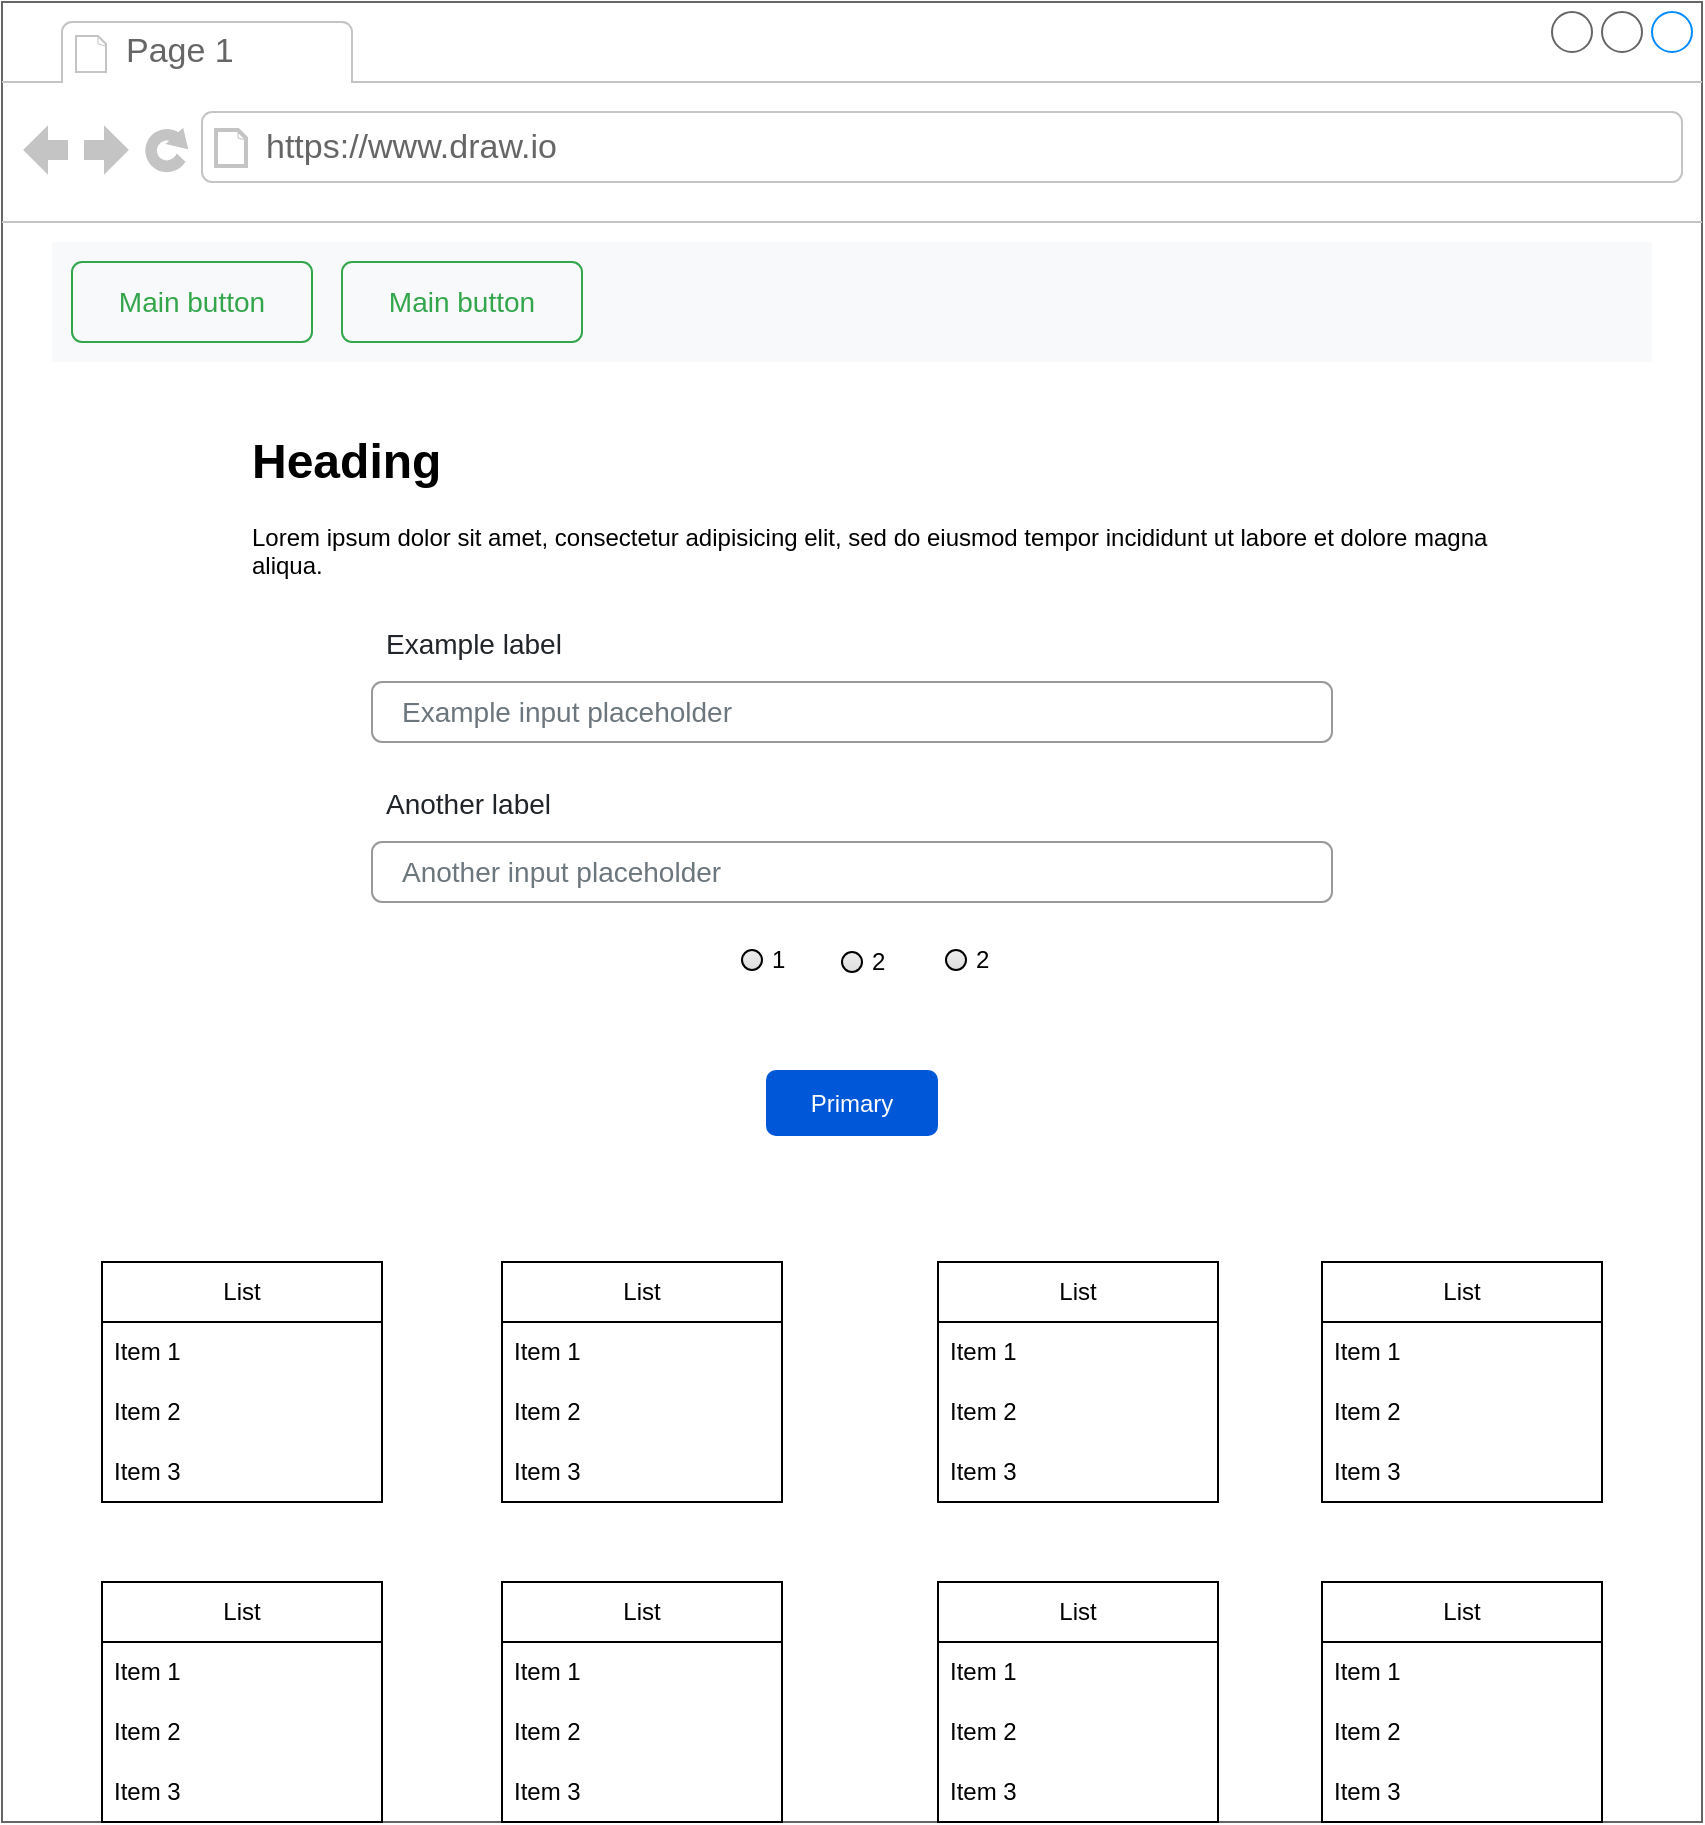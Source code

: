 <mxfile version="21.6.8" type="device" pages="4">
  <diagram name="desktop" id="8ltkF7mbrFNetGxpodpA">
    <mxGraphModel dx="1674" dy="750" grid="1" gridSize="10" guides="1" tooltips="1" connect="1" arrows="1" fold="1" page="1" pageScale="1" pageWidth="850" pageHeight="1100" math="0" shadow="0">
      <root>
        <mxCell id="0" />
        <mxCell id="1" parent="0" />
        <mxCell id="4q87aIqz-qtx2g9RAF5K-1" value="" style="strokeWidth=1;shadow=0;dashed=0;align=center;html=1;shape=mxgraph.mockup.containers.browserWindow;rSize=0;strokeColor=#666666;strokeColor2=#008cff;strokeColor3=#c4c4c4;mainText=,;recursiveResize=0;" vertex="1" parent="1">
          <mxGeometry width="850" height="910" as="geometry" />
        </mxCell>
        <mxCell id="4q87aIqz-qtx2g9RAF5K-2" value="Page 1" style="strokeWidth=1;shadow=0;dashed=0;align=center;html=1;shape=mxgraph.mockup.containers.anchor;fontSize=17;fontColor=#666666;align=left;whiteSpace=wrap;" vertex="1" parent="4q87aIqz-qtx2g9RAF5K-1">
          <mxGeometry x="60" y="12" width="110" height="26" as="geometry" />
        </mxCell>
        <mxCell id="4q87aIqz-qtx2g9RAF5K-3" value="https://www.draw.io" style="strokeWidth=1;shadow=0;dashed=0;align=center;html=1;shape=mxgraph.mockup.containers.anchor;rSize=0;fontSize=17;fontColor=#666666;align=left;" vertex="1" parent="4q87aIqz-qtx2g9RAF5K-1">
          <mxGeometry x="130" y="60" width="250" height="26" as="geometry" />
        </mxCell>
        <mxCell id="4q87aIqz-qtx2g9RAF5K-4" value="&lt;h1&gt;Heading&lt;/h1&gt;&lt;p&gt;Lorem ipsum dolor sit amet, consectetur adipisicing elit, sed do eiusmod tempor incididunt ut labore et dolore magna aliqua.&lt;/p&gt;" style="text;html=1;strokeColor=none;fillColor=none;spacing=5;spacingTop=-20;whiteSpace=wrap;overflow=hidden;rounded=0;" vertex="1" parent="4q87aIqz-qtx2g9RAF5K-1">
          <mxGeometry x="120" y="210" width="630" height="120" as="geometry" />
        </mxCell>
        <mxCell id="4q87aIqz-qtx2g9RAF5K-5" value="" style="html=1;shadow=0;dashed=0;fillColor=#F8F9FA;strokeColor=none;fontSize=16;fontColor=#181819;align=left;spacing=15;" vertex="1" parent="4q87aIqz-qtx2g9RAF5K-1">
          <mxGeometry x="25" y="120" width="800" height="60" as="geometry" />
        </mxCell>
        <mxCell id="4q87aIqz-qtx2g9RAF5K-6" value="Main button" style="html=1;shadow=0;dashed=0;shape=mxgraph.bootstrap.rrect;rSize=5;strokeColor=#33A64C;html=1;whiteSpace=wrap;fillColor=none;fontColor=#33A64C;align=center;spacingLeft=0;fontSize=14;" vertex="1" parent="4q87aIqz-qtx2g9RAF5K-5">
          <mxGeometry width="120" height="40" relative="1" as="geometry">
            <mxPoint x="10" y="10" as="offset" />
          </mxGeometry>
        </mxCell>
        <mxCell id="4q87aIqz-qtx2g9RAF5K-8" value="Main button" style="html=1;shadow=0;dashed=0;shape=mxgraph.bootstrap.rrect;rSize=5;strokeColor=#33A64C;html=1;whiteSpace=wrap;fillColor=none;fontColor=#33A64C;align=center;spacingLeft=0;fontSize=14;" vertex="1" parent="4q87aIqz-qtx2g9RAF5K-5">
          <mxGeometry x="145" y="10" width="120" height="40" as="geometry" />
        </mxCell>
        <mxCell id="4q87aIqz-qtx2g9RAF5K-9" value="Example label" style="fillColor=none;strokeColor=none;align=left;fontSize=14;fontColor=#212529;" vertex="1" parent="4q87aIqz-qtx2g9RAF5K-1">
          <mxGeometry x="190" y="300" width="260" height="40" as="geometry" />
        </mxCell>
        <mxCell id="4q87aIqz-qtx2g9RAF5K-10" value="Example input placeholder" style="html=1;shadow=0;dashed=0;shape=mxgraph.bootstrap.rrect;rSize=5;fillColor=none;strokeColor=#999999;align=left;spacing=15;fontSize=14;fontColor=#6C767D;" vertex="1" parent="4q87aIqz-qtx2g9RAF5K-1">
          <mxGeometry width="480" height="30" relative="1" as="geometry">
            <mxPoint x="185" y="340" as="offset" />
          </mxGeometry>
        </mxCell>
        <mxCell id="4q87aIqz-qtx2g9RAF5K-11" value="Another label" style="fillColor=none;strokeColor=none;align=left;fontSize=14;fontColor=#212529;" vertex="1" parent="4q87aIqz-qtx2g9RAF5K-1">
          <mxGeometry width="260" height="40" relative="1" as="geometry">
            <mxPoint x="190" y="380" as="offset" />
          </mxGeometry>
        </mxCell>
        <mxCell id="4q87aIqz-qtx2g9RAF5K-12" value="Another input placeholder" style="html=1;shadow=0;dashed=0;shape=mxgraph.bootstrap.rrect;rSize=5;fillColor=none;strokeColor=#999999;align=left;spacing=15;fontSize=14;fontColor=#6C767D;" vertex="1" parent="4q87aIqz-qtx2g9RAF5K-1">
          <mxGeometry width="480" height="30" relative="1" as="geometry">
            <mxPoint x="185" y="420" as="offset" />
          </mxGeometry>
        </mxCell>
        <mxCell id="4q87aIqz-qtx2g9RAF5K-13" value="Primary" style="rounded=1;fillColor=#0057D8;strokeColor=none;html=1;whiteSpace=wrap;fontColor=#ffffff;align=center;verticalAlign=middle;fontStyle=0;fontSize=12;sketch=0;" vertex="1" parent="4q87aIqz-qtx2g9RAF5K-1">
          <mxGeometry x="382" y="534" width="86" height="33" as="geometry" />
        </mxCell>
        <mxCell id="4q87aIqz-qtx2g9RAF5K-14" value="List" style="swimlane;fontStyle=0;childLayout=stackLayout;horizontal=1;startSize=30;horizontalStack=0;resizeParent=1;resizeParentMax=0;resizeLast=0;collapsible=1;marginBottom=0;whiteSpace=wrap;html=1;" vertex="1" parent="4q87aIqz-qtx2g9RAF5K-1">
          <mxGeometry x="50" y="630" width="140" height="120" as="geometry" />
        </mxCell>
        <mxCell id="4q87aIqz-qtx2g9RAF5K-15" value="Item 1" style="text;strokeColor=none;fillColor=none;align=left;verticalAlign=middle;spacingLeft=4;spacingRight=4;overflow=hidden;points=[[0,0.5],[1,0.5]];portConstraint=eastwest;rotatable=0;whiteSpace=wrap;html=1;" vertex="1" parent="4q87aIqz-qtx2g9RAF5K-14">
          <mxGeometry y="30" width="140" height="30" as="geometry" />
        </mxCell>
        <mxCell id="4q87aIqz-qtx2g9RAF5K-16" value="Item 2" style="text;strokeColor=none;fillColor=none;align=left;verticalAlign=middle;spacingLeft=4;spacingRight=4;overflow=hidden;points=[[0,0.5],[1,0.5]];portConstraint=eastwest;rotatable=0;whiteSpace=wrap;html=1;" vertex="1" parent="4q87aIqz-qtx2g9RAF5K-14">
          <mxGeometry y="60" width="140" height="30" as="geometry" />
        </mxCell>
        <mxCell id="4q87aIqz-qtx2g9RAF5K-17" value="Item 3" style="text;strokeColor=none;fillColor=none;align=left;verticalAlign=middle;spacingLeft=4;spacingRight=4;overflow=hidden;points=[[0,0.5],[1,0.5]];portConstraint=eastwest;rotatable=0;whiteSpace=wrap;html=1;" vertex="1" parent="4q87aIqz-qtx2g9RAF5K-14">
          <mxGeometry y="90" width="140" height="30" as="geometry" />
        </mxCell>
        <mxCell id="4q87aIqz-qtx2g9RAF5K-38" value="List" style="swimlane;fontStyle=0;childLayout=stackLayout;horizontal=1;startSize=30;horizontalStack=0;resizeParent=1;resizeParentMax=0;resizeLast=0;collapsible=1;marginBottom=0;whiteSpace=wrap;html=1;" vertex="1" parent="4q87aIqz-qtx2g9RAF5K-1">
          <mxGeometry x="660" y="630" width="140" height="120" as="geometry" />
        </mxCell>
        <mxCell id="4q87aIqz-qtx2g9RAF5K-39" value="Item 1" style="text;strokeColor=none;fillColor=none;align=left;verticalAlign=middle;spacingLeft=4;spacingRight=4;overflow=hidden;points=[[0,0.5],[1,0.5]];portConstraint=eastwest;rotatable=0;whiteSpace=wrap;html=1;" vertex="1" parent="4q87aIqz-qtx2g9RAF5K-38">
          <mxGeometry y="30" width="140" height="30" as="geometry" />
        </mxCell>
        <mxCell id="4q87aIqz-qtx2g9RAF5K-40" value="Item 2" style="text;strokeColor=none;fillColor=none;align=left;verticalAlign=middle;spacingLeft=4;spacingRight=4;overflow=hidden;points=[[0,0.5],[1,0.5]];portConstraint=eastwest;rotatable=0;whiteSpace=wrap;html=1;" vertex="1" parent="4q87aIqz-qtx2g9RAF5K-38">
          <mxGeometry y="60" width="140" height="30" as="geometry" />
        </mxCell>
        <mxCell id="4q87aIqz-qtx2g9RAF5K-41" value="Item 3" style="text;strokeColor=none;fillColor=none;align=left;verticalAlign=middle;spacingLeft=4;spacingRight=4;overflow=hidden;points=[[0,0.5],[1,0.5]];portConstraint=eastwest;rotatable=0;whiteSpace=wrap;html=1;" vertex="1" parent="4q87aIqz-qtx2g9RAF5K-38">
          <mxGeometry y="90" width="140" height="30" as="geometry" />
        </mxCell>
        <mxCell id="4q87aIqz-qtx2g9RAF5K-34" value="List" style="swimlane;fontStyle=0;childLayout=stackLayout;horizontal=1;startSize=30;horizontalStack=0;resizeParent=1;resizeParentMax=0;resizeLast=0;collapsible=1;marginBottom=0;whiteSpace=wrap;html=1;" vertex="1" parent="4q87aIqz-qtx2g9RAF5K-1">
          <mxGeometry x="468" y="630" width="140" height="120" as="geometry" />
        </mxCell>
        <mxCell id="4q87aIqz-qtx2g9RAF5K-35" value="Item 1" style="text;strokeColor=none;fillColor=none;align=left;verticalAlign=middle;spacingLeft=4;spacingRight=4;overflow=hidden;points=[[0,0.5],[1,0.5]];portConstraint=eastwest;rotatable=0;whiteSpace=wrap;html=1;" vertex="1" parent="4q87aIqz-qtx2g9RAF5K-34">
          <mxGeometry y="30" width="140" height="30" as="geometry" />
        </mxCell>
        <mxCell id="4q87aIqz-qtx2g9RAF5K-36" value="Item 2" style="text;strokeColor=none;fillColor=none;align=left;verticalAlign=middle;spacingLeft=4;spacingRight=4;overflow=hidden;points=[[0,0.5],[1,0.5]];portConstraint=eastwest;rotatable=0;whiteSpace=wrap;html=1;" vertex="1" parent="4q87aIqz-qtx2g9RAF5K-34">
          <mxGeometry y="60" width="140" height="30" as="geometry" />
        </mxCell>
        <mxCell id="4q87aIqz-qtx2g9RAF5K-37" value="Item 3" style="text;strokeColor=none;fillColor=none;align=left;verticalAlign=middle;spacingLeft=4;spacingRight=4;overflow=hidden;points=[[0,0.5],[1,0.5]];portConstraint=eastwest;rotatable=0;whiteSpace=wrap;html=1;" vertex="1" parent="4q87aIqz-qtx2g9RAF5K-34">
          <mxGeometry y="90" width="140" height="30" as="geometry" />
        </mxCell>
        <mxCell id="4q87aIqz-qtx2g9RAF5K-30" value="List" style="swimlane;fontStyle=0;childLayout=stackLayout;horizontal=1;startSize=30;horizontalStack=0;resizeParent=1;resizeParentMax=0;resizeLast=0;collapsible=1;marginBottom=0;whiteSpace=wrap;html=1;" vertex="1" parent="4q87aIqz-qtx2g9RAF5K-1">
          <mxGeometry x="250" y="630" width="140" height="120" as="geometry" />
        </mxCell>
        <mxCell id="4q87aIqz-qtx2g9RAF5K-31" value="Item 1" style="text;strokeColor=none;fillColor=none;align=left;verticalAlign=middle;spacingLeft=4;spacingRight=4;overflow=hidden;points=[[0,0.5],[1,0.5]];portConstraint=eastwest;rotatable=0;whiteSpace=wrap;html=1;" vertex="1" parent="4q87aIqz-qtx2g9RAF5K-30">
          <mxGeometry y="30" width="140" height="30" as="geometry" />
        </mxCell>
        <mxCell id="4q87aIqz-qtx2g9RAF5K-32" value="Item 2" style="text;strokeColor=none;fillColor=none;align=left;verticalAlign=middle;spacingLeft=4;spacingRight=4;overflow=hidden;points=[[0,0.5],[1,0.5]];portConstraint=eastwest;rotatable=0;whiteSpace=wrap;html=1;" vertex="1" parent="4q87aIqz-qtx2g9RAF5K-30">
          <mxGeometry y="60" width="140" height="30" as="geometry" />
        </mxCell>
        <mxCell id="4q87aIqz-qtx2g9RAF5K-33" value="Item 3" style="text;strokeColor=none;fillColor=none;align=left;verticalAlign=middle;spacingLeft=4;spacingRight=4;overflow=hidden;points=[[0,0.5],[1,0.5]];portConstraint=eastwest;rotatable=0;whiteSpace=wrap;html=1;" vertex="1" parent="4q87aIqz-qtx2g9RAF5K-30">
          <mxGeometry y="90" width="140" height="30" as="geometry" />
        </mxCell>
        <mxCell id="4q87aIqz-qtx2g9RAF5K-26" value="List" style="swimlane;fontStyle=0;childLayout=stackLayout;horizontal=1;startSize=30;horizontalStack=0;resizeParent=1;resizeParentMax=0;resizeLast=0;collapsible=1;marginBottom=0;whiteSpace=wrap;html=1;" vertex="1" parent="4q87aIqz-qtx2g9RAF5K-1">
          <mxGeometry x="660" y="790" width="140" height="120" as="geometry" />
        </mxCell>
        <mxCell id="4q87aIqz-qtx2g9RAF5K-27" value="Item 1" style="text;strokeColor=none;fillColor=none;align=left;verticalAlign=middle;spacingLeft=4;spacingRight=4;overflow=hidden;points=[[0,0.5],[1,0.5]];portConstraint=eastwest;rotatable=0;whiteSpace=wrap;html=1;" vertex="1" parent="4q87aIqz-qtx2g9RAF5K-26">
          <mxGeometry y="30" width="140" height="30" as="geometry" />
        </mxCell>
        <mxCell id="4q87aIqz-qtx2g9RAF5K-28" value="Item 2" style="text;strokeColor=none;fillColor=none;align=left;verticalAlign=middle;spacingLeft=4;spacingRight=4;overflow=hidden;points=[[0,0.5],[1,0.5]];portConstraint=eastwest;rotatable=0;whiteSpace=wrap;html=1;" vertex="1" parent="4q87aIqz-qtx2g9RAF5K-26">
          <mxGeometry y="60" width="140" height="30" as="geometry" />
        </mxCell>
        <mxCell id="4q87aIqz-qtx2g9RAF5K-29" value="Item 3" style="text;strokeColor=none;fillColor=none;align=left;verticalAlign=middle;spacingLeft=4;spacingRight=4;overflow=hidden;points=[[0,0.5],[1,0.5]];portConstraint=eastwest;rotatable=0;whiteSpace=wrap;html=1;" vertex="1" parent="4q87aIqz-qtx2g9RAF5K-26">
          <mxGeometry y="90" width="140" height="30" as="geometry" />
        </mxCell>
        <mxCell id="4q87aIqz-qtx2g9RAF5K-22" value="List" style="swimlane;fontStyle=0;childLayout=stackLayout;horizontal=1;startSize=30;horizontalStack=0;resizeParent=1;resizeParentMax=0;resizeLast=0;collapsible=1;marginBottom=0;whiteSpace=wrap;html=1;" vertex="1" parent="4q87aIqz-qtx2g9RAF5K-1">
          <mxGeometry x="468" y="790" width="140" height="120" as="geometry" />
        </mxCell>
        <mxCell id="4q87aIqz-qtx2g9RAF5K-23" value="Item 1" style="text;strokeColor=none;fillColor=none;align=left;verticalAlign=middle;spacingLeft=4;spacingRight=4;overflow=hidden;points=[[0,0.5],[1,0.5]];portConstraint=eastwest;rotatable=0;whiteSpace=wrap;html=1;" vertex="1" parent="4q87aIqz-qtx2g9RAF5K-22">
          <mxGeometry y="30" width="140" height="30" as="geometry" />
        </mxCell>
        <mxCell id="4q87aIqz-qtx2g9RAF5K-24" value="Item 2" style="text;strokeColor=none;fillColor=none;align=left;verticalAlign=middle;spacingLeft=4;spacingRight=4;overflow=hidden;points=[[0,0.5],[1,0.5]];portConstraint=eastwest;rotatable=0;whiteSpace=wrap;html=1;" vertex="1" parent="4q87aIqz-qtx2g9RAF5K-22">
          <mxGeometry y="60" width="140" height="30" as="geometry" />
        </mxCell>
        <mxCell id="4q87aIqz-qtx2g9RAF5K-25" value="Item 3" style="text;strokeColor=none;fillColor=none;align=left;verticalAlign=middle;spacingLeft=4;spacingRight=4;overflow=hidden;points=[[0,0.5],[1,0.5]];portConstraint=eastwest;rotatable=0;whiteSpace=wrap;html=1;" vertex="1" parent="4q87aIqz-qtx2g9RAF5K-22">
          <mxGeometry y="90" width="140" height="30" as="geometry" />
        </mxCell>
        <mxCell id="4q87aIqz-qtx2g9RAF5K-18" value="List" style="swimlane;fontStyle=0;childLayout=stackLayout;horizontal=1;startSize=30;horizontalStack=0;resizeParent=1;resizeParentMax=0;resizeLast=0;collapsible=1;marginBottom=0;whiteSpace=wrap;html=1;" vertex="1" parent="4q87aIqz-qtx2g9RAF5K-1">
          <mxGeometry x="50" y="790" width="140" height="120" as="geometry" />
        </mxCell>
        <mxCell id="4q87aIqz-qtx2g9RAF5K-19" value="Item 1" style="text;strokeColor=none;fillColor=none;align=left;verticalAlign=middle;spacingLeft=4;spacingRight=4;overflow=hidden;points=[[0,0.5],[1,0.5]];portConstraint=eastwest;rotatable=0;whiteSpace=wrap;html=1;" vertex="1" parent="4q87aIqz-qtx2g9RAF5K-18">
          <mxGeometry y="30" width="140" height="30" as="geometry" />
        </mxCell>
        <mxCell id="4q87aIqz-qtx2g9RAF5K-20" value="Item 2" style="text;strokeColor=none;fillColor=none;align=left;verticalAlign=middle;spacingLeft=4;spacingRight=4;overflow=hidden;points=[[0,0.5],[1,0.5]];portConstraint=eastwest;rotatable=0;whiteSpace=wrap;html=1;" vertex="1" parent="4q87aIqz-qtx2g9RAF5K-18">
          <mxGeometry y="60" width="140" height="30" as="geometry" />
        </mxCell>
        <mxCell id="4q87aIqz-qtx2g9RAF5K-21" value="Item 3" style="text;strokeColor=none;fillColor=none;align=left;verticalAlign=middle;spacingLeft=4;spacingRight=4;overflow=hidden;points=[[0,0.5],[1,0.5]];portConstraint=eastwest;rotatable=0;whiteSpace=wrap;html=1;" vertex="1" parent="4q87aIqz-qtx2g9RAF5K-18">
          <mxGeometry y="90" width="140" height="30" as="geometry" />
        </mxCell>
        <mxCell id="4q87aIqz-qtx2g9RAF5K-42" value="List" style="swimlane;fontStyle=0;childLayout=stackLayout;horizontal=1;startSize=30;horizontalStack=0;resizeParent=1;resizeParentMax=0;resizeLast=0;collapsible=1;marginBottom=0;whiteSpace=wrap;html=1;" vertex="1" parent="4q87aIqz-qtx2g9RAF5K-1">
          <mxGeometry x="250" y="790" width="140" height="120" as="geometry" />
        </mxCell>
        <mxCell id="4q87aIqz-qtx2g9RAF5K-43" value="Item 1" style="text;strokeColor=none;fillColor=none;align=left;verticalAlign=middle;spacingLeft=4;spacingRight=4;overflow=hidden;points=[[0,0.5],[1,0.5]];portConstraint=eastwest;rotatable=0;whiteSpace=wrap;html=1;" vertex="1" parent="4q87aIqz-qtx2g9RAF5K-42">
          <mxGeometry y="30" width="140" height="30" as="geometry" />
        </mxCell>
        <mxCell id="4q87aIqz-qtx2g9RAF5K-44" value="Item 2" style="text;strokeColor=none;fillColor=none;align=left;verticalAlign=middle;spacingLeft=4;spacingRight=4;overflow=hidden;points=[[0,0.5],[1,0.5]];portConstraint=eastwest;rotatable=0;whiteSpace=wrap;html=1;" vertex="1" parent="4q87aIqz-qtx2g9RAF5K-42">
          <mxGeometry y="60" width="140" height="30" as="geometry" />
        </mxCell>
        <mxCell id="4q87aIqz-qtx2g9RAF5K-45" value="Item 3" style="text;strokeColor=none;fillColor=none;align=left;verticalAlign=middle;spacingLeft=4;spacingRight=4;overflow=hidden;points=[[0,0.5],[1,0.5]];portConstraint=eastwest;rotatable=0;whiteSpace=wrap;html=1;" vertex="1" parent="4q87aIqz-qtx2g9RAF5K-42">
          <mxGeometry y="90" width="140" height="30" as="geometry" />
        </mxCell>
        <mxCell id="uFXcJKhOG5ra4cSh6l8R-1" value="1" style="html=1;shadow=0;dashed=0;shape=mxgraph.bootstrap.radioButton2;labelPosition=right;verticalLabelPosition=middle;align=left;verticalAlign=middle;gradientColor=#DEDEDE;fillColor=#EDEDED;checked=0;spacing=5;checkedFill=#0085FC;checkedStroke=#ffffff;" vertex="1" parent="1">
          <mxGeometry x="370" y="474" width="10" height="10" as="geometry" />
        </mxCell>
        <mxCell id="uFXcJKhOG5ra4cSh6l8R-2" value="2" style="html=1;shadow=0;dashed=0;shape=mxgraph.bootstrap.radioButton2;labelPosition=right;verticalLabelPosition=middle;align=left;verticalAlign=middle;gradientColor=#DEDEDE;fillColor=#EDEDED;checked=0;spacing=5;checkedFill=#0085FC;checkedStroke=#ffffff;" vertex="1" parent="1">
          <mxGeometry x="420" y="475" width="10" height="10" as="geometry" />
        </mxCell>
        <mxCell id="uFXcJKhOG5ra4cSh6l8R-4" value="2" style="html=1;shadow=0;dashed=0;shape=mxgraph.bootstrap.radioButton2;labelPosition=right;verticalLabelPosition=middle;align=left;verticalAlign=middle;gradientColor=#DEDEDE;fillColor=#EDEDED;checked=0;spacing=5;checkedFill=#0085FC;checkedStroke=#ffffff;" vertex="1" parent="1">
          <mxGeometry x="472" y="474" width="10" height="10" as="geometry" />
        </mxCell>
      </root>
    </mxGraphModel>
  </diagram>
  <diagram id="0PXYWYcIqxRQQUo2sFs9" name="mobile">
    <mxGraphModel dx="1674" dy="750" grid="1" gridSize="10" guides="1" tooltips="1" connect="1" arrows="1" fold="1" page="1" pageScale="1" pageWidth="850" pageHeight="1100" math="0" shadow="0">
      <root>
        <mxCell id="0" />
        <mxCell id="1" parent="0" />
      </root>
    </mxGraphModel>
  </diagram>
  <diagram id="ojdaq4n7-tSYWjTJp6Jf" name="state tree">
    <mxGraphModel dx="1674" dy="750" grid="1" gridSize="10" guides="1" tooltips="1" connect="1" arrows="1" fold="1" page="1" pageScale="1" pageWidth="850" pageHeight="1100" math="0" shadow="0">
      <root>
        <mxCell id="0" />
        <mxCell id="1" parent="0" />
        <mxCell id="wvkjcB9s2WdJOfhuKpSm-7" value="initial state" style="whiteSpace=wrap;html=1;aspect=fixed;" vertex="1" parent="1">
          <mxGeometry x="360" y="40" width="80" height="80" as="geometry" />
        </mxCell>
        <mxCell id="wvkjcB9s2WdJOfhuKpSm-8" value="State=&lt;br&gt;date: &#39;&#39;&lt;br&gt;link: &#39;&#39;&lt;br&gt;description: &#39;&#39;&lt;br&gt;priority:&#39;Medium&#39;" style="rounded=1;whiteSpace=wrap;html=1;" vertex="1" parent="1">
          <mxGeometry x="430" y="80" width="120" height="130" as="geometry" />
        </mxCell>
        <mxCell id="wvkjcB9s2WdJOfhuKpSm-9" value="add item" style="whiteSpace=wrap;html=1;aspect=fixed;" vertex="1" parent="1">
          <mxGeometry x="360" y="280" width="80" height="80" as="geometry" />
        </mxCell>
        <mxCell id="wvkjcB9s2WdJOfhuKpSm-10" value="State=&lt;br&gt;date: &#39;str&#39;&lt;br&gt;link: &#39;str&#39;&lt;br&gt;description: &#39;str&#39;&lt;br&gt;priority:&#39;str&#39;&lt;br&gt;nanoid" style="rounded=1;whiteSpace=wrap;html=1;" vertex="1" parent="1">
          <mxGeometry x="430" y="320" width="120" height="130" as="geometry" />
        </mxCell>
        <mxCell id="wvkjcB9s2WdJOfhuKpSm-15" value="form cleared" style="ellipse;whiteSpace=wrap;html=1;" vertex="1" parent="1">
          <mxGeometry x="200" y="320" width="90" height="50" as="geometry" />
        </mxCell>
        <mxCell id="wvkjcB9s2WdJOfhuKpSm-19" value="&quot;submit&quot; clicked" style="ellipse;whiteSpace=wrap;html=1;" vertex="1" parent="1">
          <mxGeometry x="380" y="220" width="90" height="50" as="geometry" />
        </mxCell>
        <mxCell id="wvkjcB9s2WdJOfhuKpSm-21" value="delete item" style="whiteSpace=wrap;html=1;aspect=fixed;" vertex="1" parent="1">
          <mxGeometry x="360" y="760" width="80" height="80" as="geometry" />
        </mxCell>
        <mxCell id="wvkjcB9s2WdJOfhuKpSm-24" value="&quot;X&quot; clicked" style="ellipse;whiteSpace=wrap;html=1;" vertex="1" parent="1">
          <mxGeometry x="390" y="700" width="90" height="50" as="geometry" />
        </mxCell>
        <mxCell id="wvkjcB9s2WdJOfhuKpSm-26" value="" style="endArrow=classic;html=1;rounded=0;entryX=0.163;entryY=-0.012;entryDx=0;entryDy=0;entryPerimeter=0;" edge="1" parent="1" target="wvkjcB9s2WdJOfhuKpSm-9">
          <mxGeometry width="50" height="50" relative="1" as="geometry">
            <mxPoint x="375" y="120" as="sourcePoint" />
            <mxPoint x="425" y="70" as="targetPoint" />
          </mxGeometry>
        </mxCell>
        <mxCell id="wvkjcB9s2WdJOfhuKpSm-27" value="" style="endArrow=classic;html=1;rounded=0;entryX=0;entryY=0.5;entryDx=0;entryDy=0;" edge="1" parent="1" target="wvkjcB9s2WdJOfhuKpSm-7">
          <mxGeometry width="50" height="50" relative="1" as="geometry">
            <mxPoint x="370" y="360" as="sourcePoint" />
            <mxPoint x="370" y="510" as="targetPoint" />
            <Array as="points">
              <mxPoint x="280" y="320" />
            </Array>
          </mxGeometry>
        </mxCell>
        <mxCell id="wvkjcB9s2WdJOfhuKpSm-28" value="initial state" style="whiteSpace=wrap;html=1;aspect=fixed;" vertex="1" parent="1">
          <mxGeometry x="360" y="520" width="80" height="80" as="geometry" />
        </mxCell>
        <mxCell id="wvkjcB9s2WdJOfhuKpSm-29" value="State=&lt;br&gt;date: &#39;&#39;&lt;br&gt;link: &#39;&#39;&lt;br&gt;description: &#39;&#39;&lt;br&gt;priority:&#39;Medium&#39;" style="rounded=1;whiteSpace=wrap;html=1;" vertex="1" parent="1">
          <mxGeometry x="430" y="560" width="120" height="130" as="geometry" />
        </mxCell>
        <mxCell id="wvkjcB9s2WdJOfhuKpSm-30" value="State=&lt;br&gt;date: &#39;str&#39;&lt;br&gt;link: &#39;str&#39;&lt;br&gt;description: &#39;str&#39;&lt;br&gt;priority:&#39;str&#39;&lt;br&gt;nanoid" style="rounded=1;whiteSpace=wrap;html=1;" vertex="1" parent="1">
          <mxGeometry x="425" y="800" width="120" height="130" as="geometry" />
        </mxCell>
        <mxCell id="wvkjcB9s2WdJOfhuKpSm-31" value="" style="endArrow=classic;html=1;rounded=0;entryX=0.163;entryY=-0.012;entryDx=0;entryDy=0;entryPerimeter=0;" edge="1" parent="1">
          <mxGeometry width="50" height="50" relative="1" as="geometry">
            <mxPoint x="382" y="601" as="sourcePoint" />
            <mxPoint x="380" y="760" as="targetPoint" />
          </mxGeometry>
        </mxCell>
        <mxCell id="wvkjcB9s2WdJOfhuKpSm-32" value="" style="endArrow=classic;html=1;rounded=0;entryX=0;entryY=0.5;entryDx=0;entryDy=0;" edge="1" parent="1">
          <mxGeometry width="50" height="50" relative="1" as="geometry">
            <mxPoint x="370" y="840" as="sourcePoint" />
            <mxPoint x="360" y="560" as="targetPoint" />
            <Array as="points">
              <mxPoint x="280" y="800" />
            </Array>
          </mxGeometry>
        </mxCell>
      </root>
    </mxGraphModel>
  </diagram>
  <diagram id="AD2yCmEaM3SylqegGwNd" name="containers">
    <mxGraphModel dx="1674" dy="750" grid="1" gridSize="10" guides="1" tooltips="1" connect="1" arrows="1" fold="1" page="1" pageScale="1" pageWidth="850" pageHeight="1100" math="0" shadow="0">
      <root>
        <mxCell id="0" />
        <mxCell id="1" parent="0" />
        <mxCell id="IT6q253YR2dreGZBua3f-1" value="&lt;div style=&quot;text-align: left;&quot;&gt;&lt;span style=&quot;background-color: initial;&quot;&gt;&lt;font style=&quot;font-size: 24px;&quot;&gt;Containers:&lt;/font&gt;&lt;/span&gt;&lt;/div&gt;&lt;div style=&quot;text-align: left;&quot;&gt;&lt;span style=&quot;background-color: initial;&quot;&gt;&lt;font size=&quot;3&quot;&gt;nav&lt;/font&gt;&lt;/span&gt;&lt;/div&gt;&lt;div style=&quot;text-align: left;&quot;&gt;&lt;span style=&quot;background-color: initial;&quot;&gt;&lt;font size=&quot;3&quot;&gt;form container&lt;/font&gt;&lt;/span&gt;&lt;/div&gt;&lt;div style=&quot;text-align: left;&quot;&gt;&lt;span style=&quot;background-color: initial;&quot;&gt;&lt;font size=&quot;3&quot;&gt;&lt;span style=&quot;white-space: pre;&quot;&gt;&#x9;&lt;/span&gt;form&lt;br&gt;&lt;/font&gt;&lt;/span&gt;&lt;/div&gt;&lt;div style=&quot;text-align: left;&quot;&gt;&lt;span style=&quot;background-color: initial;&quot;&gt;&lt;font size=&quot;3&quot;&gt;&lt;span style=&quot;white-space: pre;&quot;&gt;&#x9;&lt;/span&gt;radio buttons&lt;br&gt;&lt;/font&gt;&lt;/span&gt;&lt;/div&gt;&lt;span style=&quot;white-space: pre;&quot;&gt;&lt;div style=&quot;text-align: left;&quot;&gt;&lt;span style=&quot;background-color: initial; white-space-collapse: collapse;&quot;&gt;&lt;font size=&quot;3&quot;&gt;&lt;span style=&quot;white-space: pre;&quot;&gt;&#x9;&lt;/span&gt;button container&lt;/font&gt;&lt;/span&gt;&lt;/div&gt;&lt;div style=&quot;text-align: left;&quot;&gt;&lt;span style=&quot;background-color: initial; white-space-collapse: collapse;&quot;&gt;&lt;font size=&quot;3&quot;&gt;&lt;span style=&quot;white-space: pre;&quot;&gt;&#x9;&lt;/span&gt;&lt;span style=&quot;white-space: pre;&quot;&gt;&#x9;&lt;/span&gt;button&lt;br&gt;&lt;/font&gt;&lt;/span&gt;&lt;/div&gt;&lt;/span&gt;&lt;div style=&quot;text-align: left;&quot;&gt;&lt;span style=&quot;background-color: initial;&quot;&gt;&lt;font size=&quot;3&quot;&gt;parking lot list container&lt;/font&gt;&lt;/span&gt;&lt;/div&gt;&lt;div style=&quot;text-align: left;&quot;&gt;&lt;span style=&quot;background-color: initial;&quot;&gt;&lt;font size=&quot;3&quot;&gt;&lt;span style=&quot;white-space: pre;&quot;&gt;&#x9;&lt;/span&gt;card&lt;/font&gt;&lt;br&gt;&lt;/span&gt;&lt;/div&gt;" style="text;html=1;align=center;verticalAlign=middle;resizable=0;points=[];autosize=1;strokeColor=none;fillColor=none;" vertex="1" parent="1">
          <mxGeometry x="180" y="110" width="190" height="200" as="geometry" />
        </mxCell>
      </root>
    </mxGraphModel>
  </diagram>
</mxfile>
